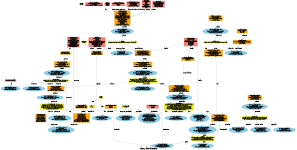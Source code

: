 // Copyright (c) 2019 Jeff Boody
//
// Permission is hereby granted, free of charge, to any person obtaining a
// copy of this software and associated documentation files (the "Software"),
// to deal in the Software without restriction, including without limitation
// the rights to use, copy, modify, merge, publish, distribute, sublicense,
// and/or sell copies of the Software, and to permit persons to whom the
// Software is furnished to do so, subject to the following conditions:
//
// The above copyright notice and this permission notice shall be included
// in all copies or substantial portions of the Software.
//
// THE SOFTWARE IS PROVIDED "AS IS", WITHOUT WARRANTY OF ANY KIND, EXPRESS OR
// IMPLIED, INCLUDING BUT NOT LIMITED TO THE WARRANTIES OF MERCHANTABILITY,
// FITNESS FOR A PARTICULAR PURPOSE AND NONINFRINGEMENT. IN NO EVENT SHALL THE
// AUTHORS OR COPYRIGHT HOLDERS BE LIABLE FOR ANY CLAIM, DAMAGES OR OTHER
// LIABILITY, WHETHER IN AN ACTION OF CONTRACT, TORT OR OTHERWISE, ARISING FROM,
// OUT OF OR IN CONNECTION WITH THE SOFTWARE OR THE USE OR OTHER DEALINGS IN
// THE SOFTWARE.

// sudo apt-get install graphviz
// dot -Tpdf shaders-and-pipelines.dot -o shaders-and-pipelines.pdf
// xdot ch6-shaders-and-pipelines.dot
digraph SHADERS_AND_PIPELINES
{
	label="Chapter 6. Shaders and Pipelines";
	fontsize=20;
	size="2,1";
	ratio=fill;

	// handles
	VkDevice              [shape=box, fillcolor=yellow, style=filled, label="VkDevice\nSee CH1"];
	VkBuffer              [shape=box, fillcolor=yellow, style=filled, label="VkBuffer\nSee CH2"];
	VkImageView           [shape=box, fillcolor=yellow, style=filled, label="VkImageView\nSee CH2"];
	VkBufferView          [shape=box, fillcolor=yellow, style=filled, label="VkBufferView\nSee CH2"];
	VkCommandBuffer       [shape=box, fillcolor=yellow, style=filled, label="VkCommandBuffer\nSee CH3"];
	VkShaderModule        [shape=box, fillcolor=yellow, style=filled, label="VkShaderModule\nA shader module contains shader code defined in SPIR-V format."];
	VkPipeline            [shape=box, fillcolor=yellow, style=filled, label="VkPipeline\nA graphics pipeline consists of a series of stages that perform\nfixed function or programmable transformations.\nA compute pipeline consists of a single programmable stage.\nThe pipeline object encapsulates the state for each stage."];
	VkPipelineCache       [shape=box, fillcolor=yellow, style=filled, label="VkPipelineCache\nA pipeline cache allows the result of the pipeline construction to be\nreused between pipelines and and between runs of the application.\ne.g. by storing compiled shaders in the pipeline cache data"];
	VkDescriptorSetLayout [shape=box, fillcolor=yellow, style=filled, label="VkDescriptorSetLayout\nA descriptor set layout is defined by an array of zero or more descriptor\nbindings. Each individual binding represents a resource such as a\nuniform or sampler. The resource binding number corresponds to the same\nbinding number in the shader stages."];
	VkPipelineLayout      [shape=box, fillcolor=yellow, style=filled, label="VkPipelineLayout\nA pipeline layout describes the complete set of resources that can be\naccessed by the pipeline. The pipeline layout consists of descriptor set layouts\nand push constant ranges (zero or more of each).\nA push constant is a uniform variable in a shader that can be used\njust like a member of a uniform block but is declared in the shader\nwith a push_constant modifier. Push constants are owned by Vulkan and\ncan be pushed into the pipeline directly from the command buffer\nrather than being backed by memory."];
	VkDescriptorPool      [shape=box, fillcolor=yellow, style=filled, label="VkDescriptorPool\nDescriptor pools are used to optimize allocations of descriptor sets.\nOperations involving descriptor pools are NOT thread safe."];
	VkDescriptorSet       [shape=box, fillcolor=yellow, style=filled, label="VkDescriptorSet\nA descriptor set is a set of resources that are bound into\nthe pipeline as a group. The descriptor sets are described\nby a descriptor set layout. This descriptor set layout is used\nto allocate the descriptor set and to define the pipeline layout.\nTwo sets with the same layout are considered to be\ncompatible and interchangable."];
	VkSampler             [shape=box, fillcolor=yellow, style=filled, label="VkSampler\nA sampler encapsulates the state required for the device to read image data."];

	// enums
	VkPipelineBindPoint        [shape=box, fillcolor=salmon, style=filled, label="VkPipelineBindPoint\n(VK_PIPELINE_BIND_POINT_)\nCOMPUTE\nGRAPHICS"];
	VkDescriptorType           [shape=box, fillcolor=salmon, style=filled, label="VkDescriptorType\n(VK_DESCRIPTOR_TYPE_)\nSAMPLER\nSAMPLED_IMAGE\nCOMBINED_IMAGE_SAMPLER\nSTORAGE_IMAGE\nUNIFORM_TEXEL_BUFFER\nSTORAGE_TEXEL_BUFFER\nUNIFORM_BUFFER\nSTORAGE_BUFFER\nUNIFORM_BUFFER_DYNAMIC\nSTORAGE_BUFFER_DYNAMIC\nINPUT_ATTACHMENT"];
	VkShaderStageFlagBits      [shape=box, fillcolor=salmon, style=filled, label="VkShaderStageFlagBits\n(VK_SHADER_STAGE_*)\nVERTEX_BIT\nTESSELLATION_CONTROL_BIT\nTESSELLATION_EVALUATION_BIT\nGEOMETRY_BIT\nFRAGMENT_BIT\nCOMPUTE_BIT\nALL_GRAPHICS\nALL"];
	VkDescriptorPoolResetFlags [shape=box, fillcolor=salmon, style=filled, label="VkDescriptorPoolResetFlags\n(reserved for future use)"];
	VkImageLayout              [shape=box, fillcolor=salmon, style=filled, label="VkImageLayout\n(VK_IMAGE_LAYOUT_)\nUNDEFINED\nGENERAL\nCOLOR_ATTACHMENT\nDEPTH_STENCIL_ATTACHMENT_OPTIMAL\nDEPTH_STENCIL_READ_ONLY_OPTIMAL\nSHADER_READ_ONLY_OPTIMAL\nTRANSFER_SRC_OPTIMAL\nTRANSFER_DST_OPTIMAL\nPREINITIALIZED\nPRESENT_SRC_KHR"];
	VkSamplerCreateFlagBits    [shape=box, fillcolor=salmon, style=filled, label="VkSamplerCreateFlagBits\nVK_SAMPLER_CREATE_*_BIT_EXT\nSUBSAMPLED\nSUBSAMPLED_COARSE_RECONSTRUCTION"];
	VkFilter                   [shape=box, fillcolor=salmon, style=filled, label="VkFilter\nVK_FILTER_*\nNEAREST\nLINEAR"];
	VkSamplerMipmapMode        [shape=box, fillcolor=salmon, style=filled, label="VkSamplerMipmapMode\nVK_SAMPLER_MIPMAP_MODE_*\nNEAREST\nLINEAR"];
	VkSamplerAddressMode       [shape=box, fillcolor=salmon, style=filled, label="VkSamplerAddressMode\nVK_SAMPLER_ADDRESS_MODE_*\nMIRRORED_REPEAT\nCLAMP_TO_EDGE\nCLAMP_TO_BORDER\nMIRROR_CLAMP_TO_EDGE"];
	VkCompareOp                [shape=box, fillcolor=salmon, style=filled, label="VkCompareOp\nVK_COMPARE_OP_*\nNEVER\nLESS\nEQUAL\nLESS_OR_EQUAL\nGREATER\nNOT_EQUAL\nGREATER_OR_EQUAL\nALWAYS"];
	VkBorderColor              [shape=box, fillcolor=salmon, style=filled, label="VkBorderColor\nVK_COMPARE_OP_*\nFLOAT_TRANSPARENT_BLACK\nINT_TRANSPARENT_BLACK\nFLOAT_OPAQUE_BLACK\nINT_OPAQUE_BLACK\nFLOAT_OPAQUE_WHITE\nINT_OPAQUE_WHITE"];

	// structures
	VkShaderModuleCreateInfo        [shape=box, fillcolor=orange, style=filled, label="VkShaderModuleCreateInfo\nVkStructureType sType;\nconst void* pNext;\nVkShaderModuleCreateFlags flags;\nsize_t codeSize;\nconst uint32_t* pCode;"];
	VkComputePipelineCreateInfo     [shape=box, fillcolor=orange, style=filled, label="VkComputePipelineCreateInfo\nVkStructureType sType;\nconst void* pNext;\nVkPipelineCreateFlags flags;\nVkPipelineShaderStageCreateInfo stage;\nVkPipelineLayout layout;\nVkPipeline basePipelineHandle;\nint32_t basePipelineIndex;"];
	VkPipelineShaderStageCreateInfo [shape=box, fillcolor=orange, style=filled, label="VkPipelineShaderStageCreateInfo\nVkStructureType sType;\nconst void* pNext;\nVkPipelineShaderStageCreateFlags flags;\nVkShaderStageFlagBits stage;\nVkShaderModule module;\nconst char* pName;\nconst VkSpecializationInfo* pSpecializationInfo;"];
	VkSpecializationInfo            [shape=box, fillcolor=orange, style=filled, label="VkSpecializationInfo\nuint32_t mapEntryCount;\nconst VkSpecializationMapEntry* pMapEntries;\nsize_t dataSize;\nconst void* pData;"];
	VkSpecializationMapEntry        [shape=box, fillcolor=orange, style=filled, label="VkSpecializationMapEntry\nuint32_t constantID;\nuint32_t offset;\nsize_t size;"];
	VkPipelineCacheCreateInfo       [shape=box, fillcolor=orange, style=filled, label="VkPipelineCacheCreateInfo\nVkStructureType sType;\nconst void* pNext;\nVkPipelineCacheCreateFlags flags;\nsize_t initialDataSize;\nconst void* pInitialData;"];
	VkDispatchIndirectCommand       [shape=box, fillcolor=orange, style=filled, label="VkDispatchIndirectCommand\nuint32_t x;\nuint32_t y;\nuint32_t z;"];
	VkDescriptorSetLayoutCreateInfo [shape=box, fillcolor=orange, style=filled, label="VkDescriptorSetLayoutCreateInfo\nVkStructureType sType;\nconst void* pNext;\nVkDescriptorSetLayoutCreateFlags flags;\nuint32_t bindingCount;\nconst VkDescriptorSetLayoutBinding* pBindings;"];
	VkDescriptorSetLayoutBinding    [shape=box, fillcolor=orange, style=filled, label="VkDescriptorSetLayoutBinding\nuint32_t binding;\nVkDescriptorType descriptorType;\nuint32_t descriptorCount;\nVkShaderStageFlags stageFlags;\nconst VkSampler* pImmutableSamplers;"];
	VkPipelineLayoutCreateInfo      [shape=box, fillcolor=orange, style=filled, label="VkPipelineLayoutCreateInfo\nVkStructureType sType;\nconst void* pNext;\nVkPipelineLayoutCreateFlags flags;\nuint32_t setLayoutCount;\nconst VkDescriptorSetLayout* pSetLayouts;\nuint32_t pushConstantRangeCount;\nconst VkPushConstantRange* pPushConstantRanges;"];
	VkDescriptorPoolCreateInfo      [shape=box, fillcolor=orange, style=filled, label="VkDescriptorPoolCreateInfo\nVkStructureType sType;\nconst void* pNext;\nVkDescriptorPoolCreateFlags flags;\nuint32_t maxSets;\nuint32_t poolSizeCount;\nconst VkDescriptorPoolSize* pPoolSizes;"];
	VkDescriptorPoolSize            [shape=box, fillcolor=orange, style=filled, label="VkDescriptorPoolSize\nVkDescriptorType type;\nuint32_t descriptorCount;"];
	VkDescriptorSetAllocateInfo     [shape=box, fillcolor=orange, style=filled, label="VkDescriptorSetAllocateInfo\nVkStructureType sType;\nconst void* pNext;\nVkDescriptorPool descriptorPool;\nuint32_t descriptorSetCount;\nconst VkDescriptorSetLayout* pSetLayouts;"];
	VkWriteDescriptorSet            [shape=box, fillcolor=orange, style=filled, label="VkWriteDescriptorSet\nVkStructureType sType;\nconst void* pNext;\nVkDescriptorSet dstSet;\nuint32_t dstBinding;\nuint32_t dstArrayElement;\nuint32_t descriptorCount;\nVkDescriptorType descriptorType;\nconst VkDescriptorImageInfo* pImageInfo;\nconst VkDescriptorBufferInfo* pBufferInfo;\nconst VkBufferView* pTexelBufferView;"];
	VkDescriptorImageInfo           [shape=box, fillcolor=orange, style=filled, label="VkDescriptorImageInfo\nVkSampler sampler;\nVkImageView imageView;\nVkImageLayout imageLayout;"];
	VkDescriptorBufferInfo          [shape=box, fillcolor=orange, style=filled, label="VkDescriptorBufferInfo\nVkBuffer buffer;\nVkDeviceSize(uint64_t) offset;\nVkDeviceSize(uint64_t) range;"];
	VkCopyDescriptorSet             [shape=box, fillcolor=orange, style=filled, label="VkCopyDescriptorSet\nVkStructureType sType;\nconst void* pNext;\nVkDescriptorSet srcSet;\nuint32_t srcBinding;\nuint32_t srcArrayElement;\nVkDescriptorSet dstSet;\nuint32_t dstBinding;\nuint32_t dstArrayElement;\nuint32_t descriptorCount;"];
	VkPushConstantRange             [shape=box, fillcolor=orange, style=filled, label="VkPushConstantRange\nVkShaderStageFlags stageFlags;\nuint32_t offset;\nuint32_t size;"];
	VkSamplerCreateInfo             [shape=box, fillcolor=orange, style=filled, label="VkSamplerCreateInfo\nVkStructureType sType;\nconst void* pNext;\nVkSamplerCreateFlags flags;\nVkFilter magFilter;\nVkFilter minFilter;\nVkSamplerMipmapMode mipmapMode;\nVkSamplerAddressMode addressModeU;\nVkSamplerAddressMode addressModeV;\nVkSamplerAddressMode addressModeW;\nfloat mipLodBias;\nVkBool32 anisotropyEnable;\nfloat maxAnisotropy;\nVkBool32 compareEnable;\nVkCompareOp compareOp;\nfloat minLod;\nfloat maxLod;\nVkBorderColor borderColor;\nVkBool32 unnormalizedCoordinates;"];

	// functions
	vkCreateShaderModule         [fillcolor=skyblue, style=filled, label="VkResult vkCreateShaderModule(\nVkDevice device,\nconst VkShaderModuleCreateInfo* pCreateInfo,\nconst VkAllocationCallbacks* pAllocator;\nVkShaderModule* pShaderModule);"];
	vkDestroyShaderModule        [fillcolor=skyblue, style=filled, label="void vkDestroyShaderModule(\nVkDevice device,\nVkShaderModule shaderModule,\nconst VkAllocationCallbacks* pAllocator);"];
	vkCreateComputePipelines     [fillcolor=skyblue, style=filled, label="VkResult vkCreateComputePipelines(\nVkDevice device,\nVkPipelineCache pipelineCache,\nuint32_t createInfoCount,\nconst VkComputePipelineCreateInfo* pCreateInfos,\nconst VkAllocationCallbacks* pAllocator,\nVkPipeline* pPipelines);"];
	vkDestroyPipeline            [fillcolor=skyblue, style=filled, label="void vkDestroyPipeline(\nVkDevice device,\nVkPipeline pipeline,\nconst VkAllocationCallbacks* pAllocator);"];
	vkCreatePipelineCache        [fillcolor=skyblue, style=filled, label="VkResult vkCreatePipelineCache(\nVkDevice device,\nconst VkPipelineCacheCreateInfo* pCreateInfo,\nconst VkAllocationCallbacks* pAllocator,\nVkPipelineCache* pPipelineCache);"];
	vkGetPipelineCacheData       [fillcolor=skyblue, style=filled, label="VkResult vkGetPipelineCacheData(\nVkDevice device,\nVkPipelineCache pipelineCache,\nsize_t* pDataSize,\nvoid* pData);"];
	vkMergePipelineCaches        [fillcolor=skyblue, style=filled, label="VkResult vkMergePipelineCaches(\nVkDevice device,\nVkPipelineCache dstCache,\nuint32_t srcCacheCount,\nconst VkPipelineCache* pSrcCaches);"];
	vkDestroyPipelineCache       [fillcolor=skyblue, style=filled, label="void vkDestroyPipelineCache(\nVkDevice device,\nVkPipelineCache pipelineCache,\nconst VkAllocationCallbacks* pAllocator);"];
	vkCmdBindPipeline            [fillcolor=skyblue, style=filled, label="void vkCmdBindPipeline(\nVkCommandBuffer commandBuffer,\nVkPipelineBindPoint pipelineBindPoint,\nVkPipeline pipeline);"]
	vkCmdDispatch                [fillcolor=skyblue, style=filled, label="void vkCmdDispatch(\nVkCommandBuffer commandBuffer,\nuint32_t groupCountX,\nuint32_t groupCountY,\nuint32_t groupCountZ);"];
	vkCmdDispatchIndirect        [fillcolor=skyblue, style=filled, label="void vkCmdDispatchIndirect(\nVkCommandBuffer commandBuffer,\nVkBuffer buffer,\nVkDeviceSize(uint64_t) offset);"];
	vkCreateDescriptorSetLayout  [fillcolor=skyblue, style=filled, label="VkResult vkCreateDescriptorSetLayout(\nVkDevice device,\nconst VkDescriptorSetLayoutCreateInfo* pCreateInfo,\nconst VkAllocationCallbacks* pAllocator,\nVkDescriptorSetLayout* pSetLayout);"];
	vkCreatePipelineLayout       [fillcolor=skyblue, style=filled, label="VkResult vkCreatePipelineLayout(\nVkDevice device,\nconst VkPipelineLayoutCreateInfo* pCreateInfo,\nconst VkAllocationCallbacks* pAllocator,\nVkPipelineLayout* pPipelineLayout);"];
	vkDestroyPipelineLayout      [fillcolor=skyblue, style=filled, label="void vkDestroyPipelineLayout(\nVkDevice device,\nVkPipelineLayout pipelineLayout,\nconst VkAllocationCallbacks* pAllocator);"];
	vkDestroyDescriptorSetLayout [fillcolor=skyblue, style=filled, label="void vkDestroyDescriptorSetLayout(\nVkDevice device,\nVkDescriptorSetLayout descriptorSetLayout,\nconst VkAllocationCallbacks* pAllocator);"];
	vkCreateDescriptorPool       [fillcolor=skyblue, style=filled, label="VkResult vkCreateDescriptorPool(\nVkDevice device,\nconst VkDescriptorPoolCreateInfo* pCreateInfo,\nconst VkAllocationCallbacks* pAllocator,\nVkDescriptorPool* pDescriptorPool);"];
	vkAllocateDescriptorSets     [fillcolor=skyblue, style=filled, label="VkResult vkAllocateDescriptorSets(\nVkDevice device,\nconst VkDescriptorSetAllocateInfo* pAllocateInfo,\nVkDescriptorSet* pDescriptorSets);"];
	vkFreeDescriptorSets         [fillcolor=skyblue, style=filled, label="VkResult vkFreeDescriptorSets(\nVkDevice device,\nVkDescriptorPool descriptorPool,\nuint32_t descriptorSetCount,\nconst VkDescriptorSet* pDescriptorSets);"];
	vkResetDescriptorPool        [fillcolor=skyblue, style=filled, label="VkResult vkResetDescriptorPool(\nVkDevice device,\nVkDescriptorPool descriptorPool,\nVkDescriptorPoolResetFlags flags);"];
	vkDestroyDescriptorPool      [fillcolor=skyblue, style=filled, label="void vkDestroyDescriptorPool(\nVkDevice device,\nVkDescriptorPool descriptorPool,\nconst VkAllocationCallbacks* pAllocator);"];
	vkUpdateDescriptorSets       [fillcolor=skyblue, style=filled, label="void vkUpdateDescriptorSets(\nVkDevice device,\nuint32_t descriptorWriteCount,\nconst VkWriteDescriptorSet* pDescriptorWrites,\nuint32_t descriptorCopyCount,\nconst VkCopyDescriptorSet* pDescriptorCopies);"];
	vkCmdBindDescriptorSets      [fillcolor=skyblue, style=filled, label="void vkCmdBindDescriptorSets(\nVkCommandBuffer commandBuffer,\nVkPipelineBindPoint pipelineBindPoint,\nVkPipelineLayout layout,\nuint32_t firstSet,\nuint32_t descriptorSetCount,\nconst VkDescriptorSet* pDescriptorSets,\nuint32_t dynamicOffsetCount,\nconst uint32_t* pDynamicOffsets);"];
	vkCmdPushConstants           [fillcolor=skyblue, style=filled, label="void vkCmdPushConstants(\nVkCommandBuffer commandBuffer,\nVkPipelineLayout layout,\nVkShaderStageFlags stageFlags,\nuint32_t offset,\nuint32_t size,\nconst void* pValues);"];
	vkCreateSampler              [fillcolor=skyblue, style=filled, label="VkResult vkCreateSampler(\nVkDevice device,\nconst VkSamplerCreateInfo* pCreateInfo,\nconst VkAllocationCallbacks* pAllocator,\nVkSampler* pSampler);"];
	vkDestroySampler             [fillcolor=skyblue, style=filled, label="void vkDestroySampler(\nVkDevice device,\nVkSampler sampler,\nconst VkAllocationCallbacks* pAllocator);"];

	// parameters
	VkShaderStageFlagBits           -> VkPipelineShaderStageCreateInfo [label="stage"];
	VkShaderModuleCreateInfo        -> vkCreateShaderModule            [label="pCreateInfo"];
	vkCreateShaderModule            -> VkShaderModule                  [label="pShaderModule"];
	VkShaderModule                  -> vkDestroyShaderModule           [label="shaderModule"];
	VkPipelineCache                 -> vkCreateComputePipelines        [label="pipelineCache"];
	VkPipelineShaderStageCreateInfo -> VkComputePipelineCreateInfo     [label="stage"];
	VkComputePipelineCreateInfo     -> vkCreateComputePipelines        [label="pCreateInfos"];
	vkCreateComputePipelines        -> VkPipeline                      [label="pPipelines"];
	VkShaderModule                  -> VkPipelineShaderStageCreateInfo [label="module"];
	VkSpecializationInfo            -> VkPipelineShaderStageCreateInfo [label="pSpecializationInfo"];
	VkSpecializationMapEntry        -> VkSpecializationInfo            [label="pMapEntries"];
	VkPipeline                      -> vkDestroyPipeline               [label="pipeline"];
	VkPipelineCacheCreateInfo       -> vkCreatePipelineCache           [label="pCreateInfo"];
	vkCreatePipelineCache           -> VkPipelineCache                 [label="pPipelineCache"];
	VkPipelineCache                 -> vkGetPipelineCacheData          [label="pipelineCache"];
	VkPipelineCache                 -> vkMergePipelineCaches           [label="pSrcCaches"];
	vkMergePipelineCaches           -> VkPipelineCache                 [label="dstCache"];
	VkPipelineCache                 -> vkDestroyPipelineCache          [label="pipelineCache"];
	VkPipelineBindPoint             -> vkCmdBindPipeline               [label="pipelineBindPoint"];
	VkPipeline                      -> vkCmdBindPipeline               [label="pipeline"];
	VkDispatchIndirectCommand       -> vkCmdDispatchIndirect           [label="buffer"];
	VkDescriptorSetLayoutCreateInfo -> vkCreateDescriptorSetLayout     [label="pCreateInfo"];
	vkCreateDescriptorSetLayout     -> VkDescriptorSetLayout           [label="pSetLayout"];
	VkDescriptorSetLayoutBinding    -> VkDescriptorSetLayoutCreateInfo [label="pBindings"];
	VkDescriptorType                -> VkDescriptorSetLayoutBinding    [label="descriptorType"];
	VkDescriptorType                -> VkWriteDescriptorSet            [label="descriptorType"];
	VkDescriptorType                -> VkDescriptorPoolSize            [label="type"];
	VkShaderStageFlagBits           -> VkDescriptorSetLayoutBinding    [label="stageFlags"];
	VkShaderStageFlagBits           -> VkPushConstantRange             [label="stageFlags"];
	VkShaderStageFlagBits           -> vkCmdPushConstants              [label="stageFlags"];
	VkSampler                       -> VkDescriptorSetLayoutBinding    [label="pImmutableSamplers"];
	VkSampler                       -> VkDescriptorImageInfo           [label="sampler"];
	VkSampler                       -> vkDestroySampler                [label="sampler"];
	vkCreatePipelineLayout          -> VkPipelineLayout                [label="pPipelineLayout"];
	VkPipelineLayoutCreateInfo      -> vkCreatePipelineLayout          [label="pCreateInfo"];
	VkDescriptorSetLayout           -> VkPipelineLayoutCreateInfo      [label="pSetLayouts"];
	VkPipelineLayout                -> vkDestroyPipelineLayout         [label="pipelineLayout"];
	VkDescriptorSetLayout           -> vkDestroyDescriptorSetLayout    [label="descriptorSetLayout"];
	VkDescriptorPoolCreateInfo      -> vkCreateDescriptorPool          [label="pCreateInfo"];
	vkCreateDescriptorPool          -> VkDescriptorPool                [label="pDescriptorPool"];
	VkDescriptorPoolSize            -> VkDescriptorPoolCreateInfo      [label="pPoolSizes"];
	vkAllocateDescriptorSets        -> VkDescriptorSet                 [label="pDescriptorSets"];
	VkDescriptorPool                -> VkDescriptorSetAllocateInfo     [label="descriptorPool"];
	VkDescriptorSetLayout           -> VkDescriptorSetAllocateInfo     [label="pSetLayouts"];
	VkDescriptorSetAllocateInfo     -> vkAllocateDescriptorSets        [label="pAllocateInfo"];
	VkDescriptorPool                -> vkFreeDescriptorSets            [label="descriptorPool"];
	VkDescriptorSet                 -> vkFreeDescriptorSets            [label="pDescriptorSets"];
	VkDescriptorPool                -> vkResetDescriptorPool           [label="descriptorPool"];
	VkDescriptorPool                -> vkDestroyDescriptorPool         [label="descriptorPool"];
	VkWriteDescriptorSet            -> vkUpdateDescriptorSets          [label="pDescriptorWrites"];
	VkCopyDescriptorSet             -> vkUpdateDescriptorSets          [label="pDescriptorCopies"];
	VkDescriptorImageInfo           -> VkWriteDescriptorSet            [label="pImageInfo"];
	VkDescriptorBufferInfo          -> VkWriteDescriptorSet            [label="pBufferInfo"];
	VkDescriptorSet                 -> VkWriteDescriptorSet            [label="dstSet"];
	VkDescriptorSet                 -> VkCopyDescriptorSet             [label="srcSet, dstSet"];
	VkPipelineBindPoint             -> vkCmdBindDescriptorSets         [label="pipelineBindPoint"];
	VkPipelineLayout                -> vkCmdBindDescriptorSets         [label="layout"];
	VkDescriptorSet                 -> vkCmdBindDescriptorSets         [label="pDescriptorSets"];
	VkPipelineLayout                -> vkCmdPushConstants              [label="layout"];
	VkSamplerCreateInfo             -> vkCreateSampler                 [label="pCreateInfo"];
	vkCreateSampler                 -> VkSampler                       [label="pSampler"];
	VkPushConstantRange             -> VkPipelineLayoutCreateInfo      [label="pPushConstantRanges"];
	VkDescriptorPoolResetFlags      -> vkResetDescriptorPool           [label="flags"];
	VkPipelineLayout                -> VkComputePipelineCreateInfo     [label="layout"];
	VkPipeline                      -> VkComputePipelineCreateInfo     [label="basePipelineHandle"];
	VkBuffer                        -> VkDescriptorBufferInfo          [label="buffer"];
	VkBuffer                        -> vkCmdDispatchIndirect           [label="buffer"];
	VkCommandBuffer                 -> vkCmdBindPipeline               [label="commandBuffer"];
	VkCommandBuffer                 -> vkCmdDispatch                   [label="commandBuffer"];
	VkCommandBuffer                 -> vkCmdDispatchIndirect           [label="commandBuffer"];
	VkCommandBuffer                 -> vkCmdBindDescriptorSets         [label="commandBuffer"];
	VkCommandBuffer                 -> vkCmdPushConstants              [label="commandBuffer"];
	VkImageView                     -> VkDescriptorImageInfo           [label="imageView"];
	VkImageLayout                   -> VkDescriptorImageInfo           [label="imageLayout"];
	VkBufferView                    -> VkWriteDescriptorSet            [label="pTexelBufferView"];
	VkSamplerCreateFlagBits         -> VkSamplerCreateInfo             [label="flags"];
	VkFilter                        -> VkSamplerCreateInfo             [label="magFilter, minFilter"];
	VkSamplerMipmapMode             -> VkSamplerCreateInfo             [label="mipmapMode"];
	VkSamplerAddressMode            -> VkSamplerCreateInfo             [label="addressModeU, addressModeV, addressModeW"];
	VkCompareOp                     -> VkSamplerCreateInfo             [label="compareOp"];
	VkBorderColor                   -> VkSamplerCreateInfo             [label="borderColor"];
}
